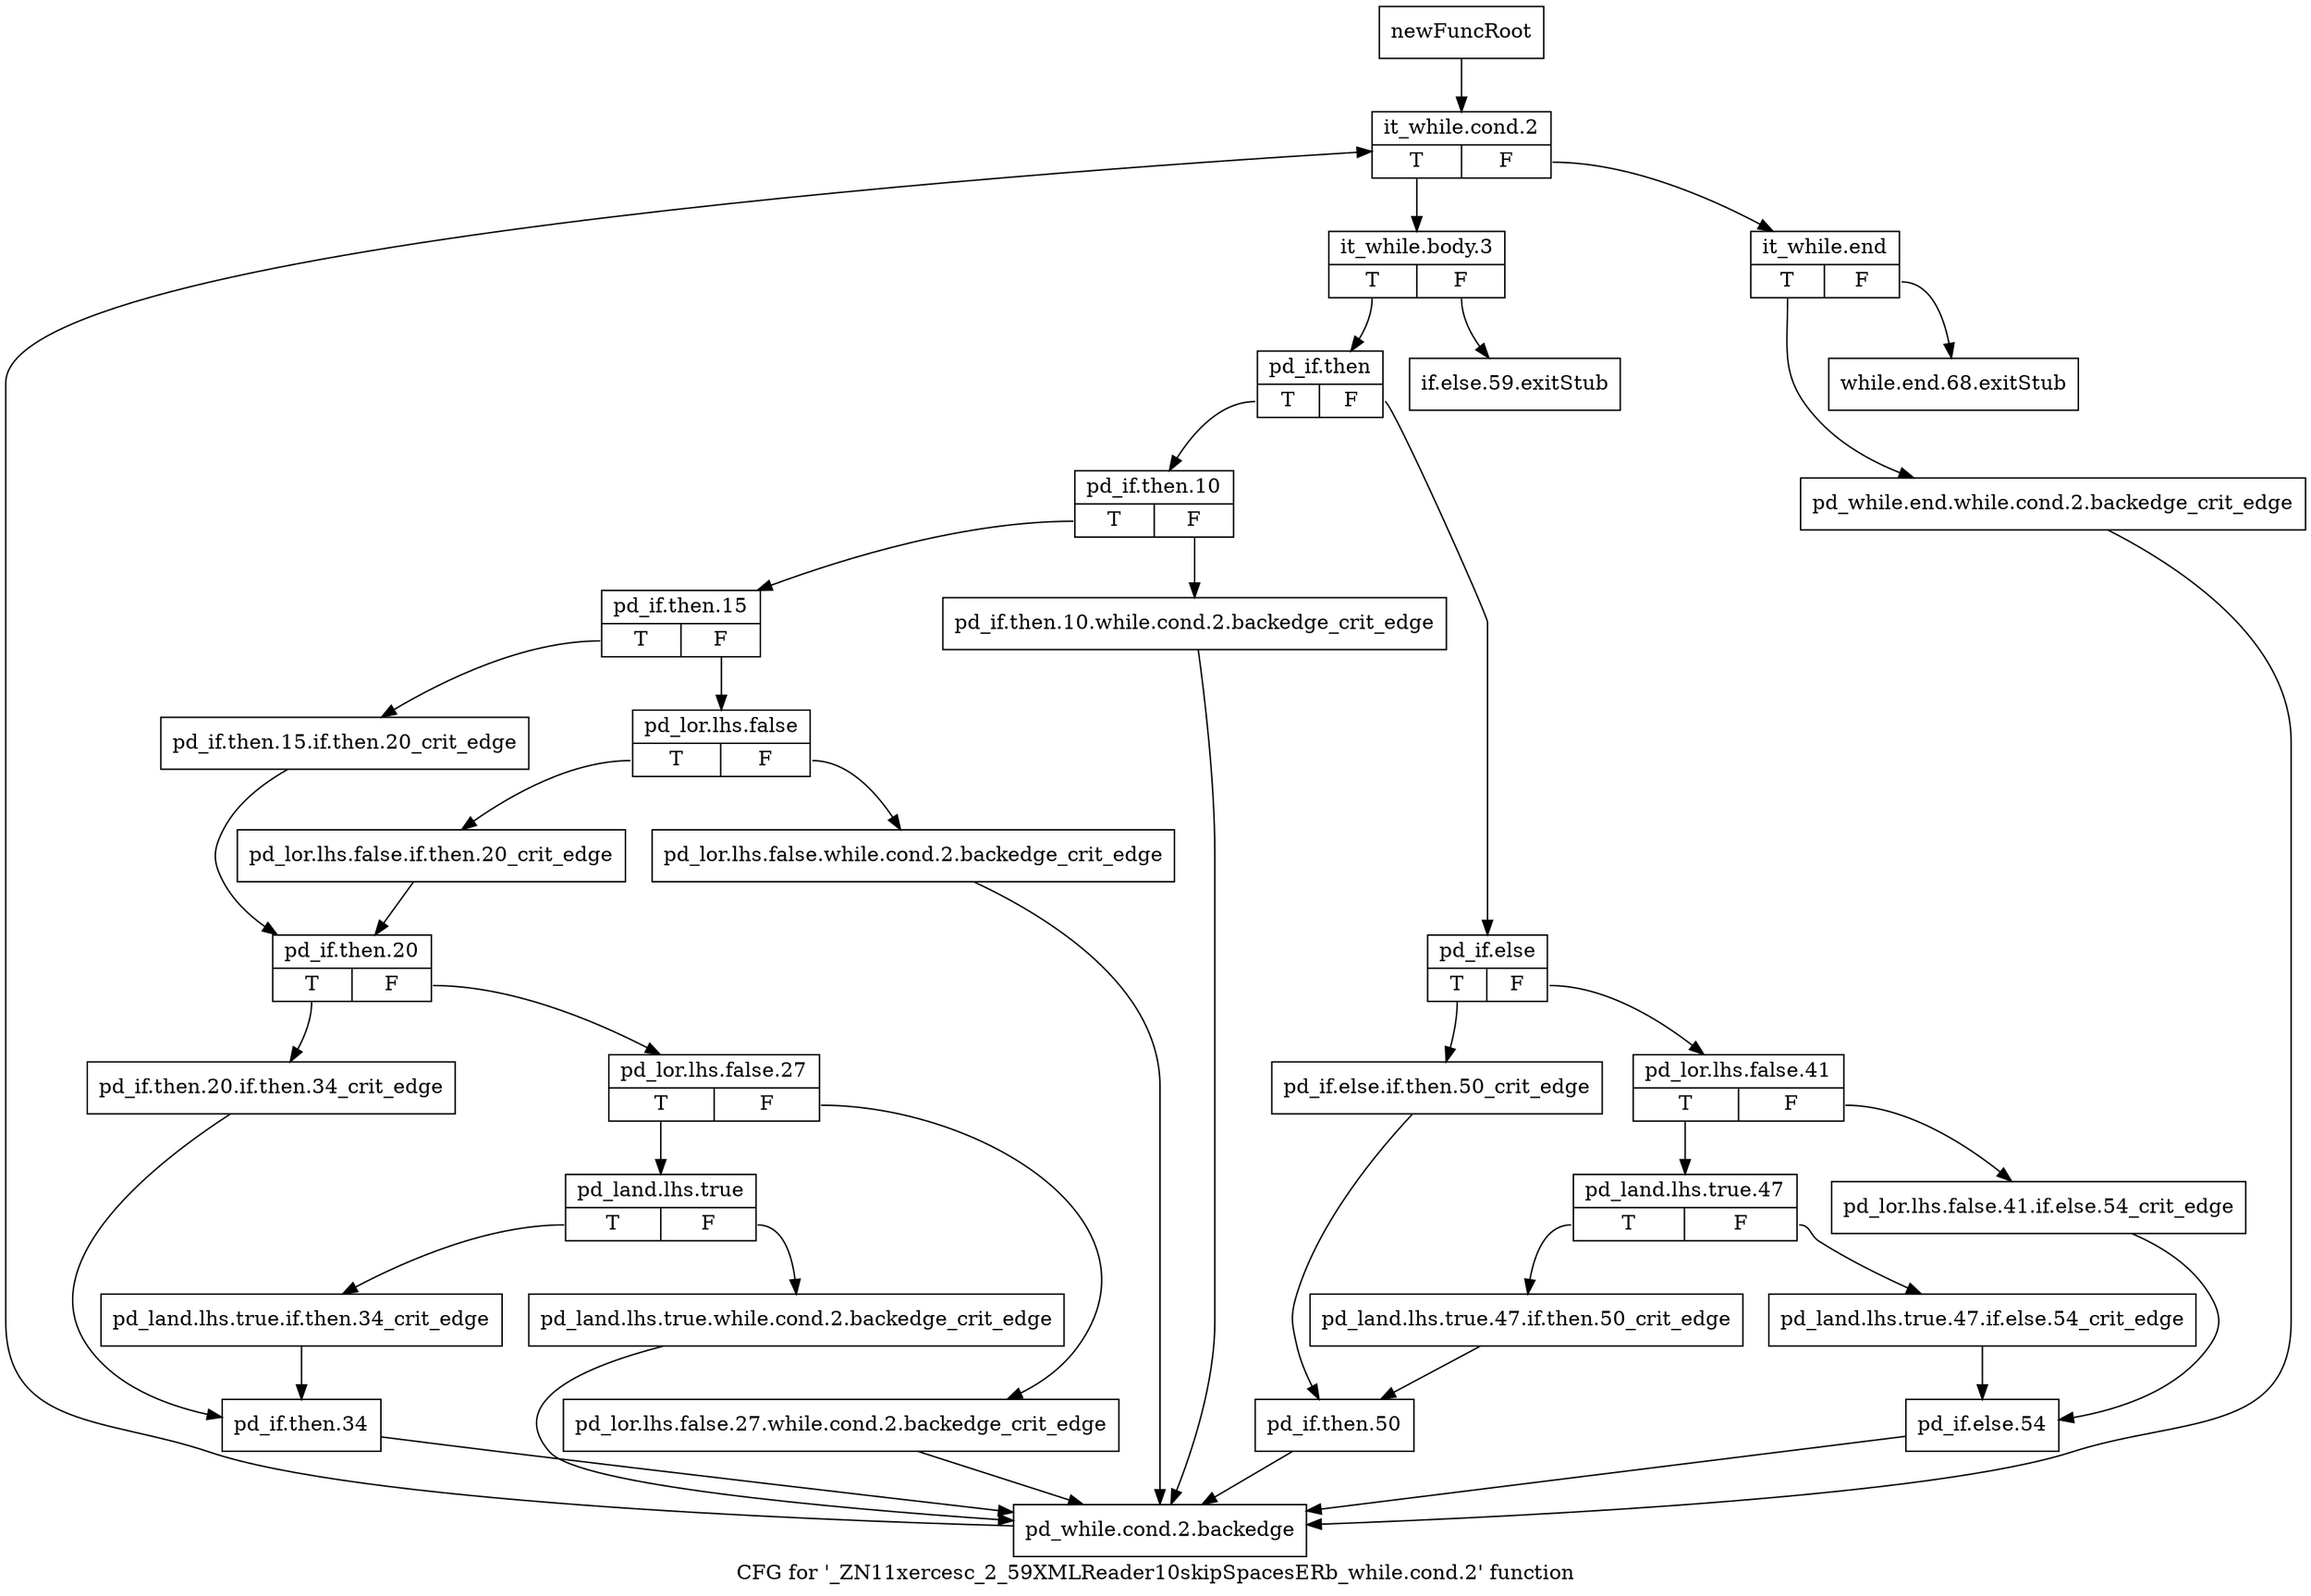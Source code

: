 digraph "CFG for '_ZN11xercesc_2_59XMLReader10skipSpacesERb_while.cond.2' function" {
	label="CFG for '_ZN11xercesc_2_59XMLReader10skipSpacesERb_while.cond.2' function";

	Node0x9b31570 [shape=record,label="{newFuncRoot}"];
	Node0x9b31570 -> Node0x9b37250;
	Node0x9b315c0 [shape=record,label="{while.end.68.exitStub}"];
	Node0x9b31610 [shape=record,label="{if.else.59.exitStub}"];
	Node0x9b37250 [shape=record,label="{it_while.cond.2|{<s0>T|<s1>F}}"];
	Node0x9b37250:s0 -> Node0x9b37340;
	Node0x9b37250:s1 -> Node0x9b372a0;
	Node0x9b372a0 [shape=record,label="{it_while.end|{<s0>T|<s1>F}}"];
	Node0x9b372a0:s0 -> Node0x9b372f0;
	Node0x9b372a0:s1 -> Node0x9b315c0;
	Node0x9b372f0 [shape=record,label="{pd_while.end.while.cond.2.backedge_crit_edge}"];
	Node0x9b372f0 -> Node0x9b37b60;
	Node0x9b37340 [shape=record,label="{it_while.body.3|{<s0>T|<s1>F}}"];
	Node0x9b37340:s0 -> Node0x9b37390;
	Node0x9b37340:s1 -> Node0x9b31610;
	Node0x9b37390 [shape=record,label="{pd_if.then|{<s0>T|<s1>F}}"];
	Node0x9b37390:s0 -> Node0x9b376b0;
	Node0x9b37390:s1 -> Node0x9b373e0;
	Node0x9b373e0 [shape=record,label="{pd_if.else|{<s0>T|<s1>F}}"];
	Node0x9b373e0:s0 -> Node0x9b37610;
	Node0x9b373e0:s1 -> Node0x9b37430;
	Node0x9b37430 [shape=record,label="{pd_lor.lhs.false.41|{<s0>T|<s1>F}}"];
	Node0x9b37430:s0 -> Node0x9b374d0;
	Node0x9b37430:s1 -> Node0x9b37480;
	Node0x9b37480 [shape=record,label="{pd_lor.lhs.false.41.if.else.54_crit_edge}"];
	Node0x9b37480 -> Node0x9b37570;
	Node0x9b374d0 [shape=record,label="{pd_land.lhs.true.47|{<s0>T|<s1>F}}"];
	Node0x9b374d0:s0 -> Node0x9b375c0;
	Node0x9b374d0:s1 -> Node0x9b37520;
	Node0x9b37520 [shape=record,label="{pd_land.lhs.true.47.if.else.54_crit_edge}"];
	Node0x9b37520 -> Node0x9b37570;
	Node0x9b37570 [shape=record,label="{pd_if.else.54}"];
	Node0x9b37570 -> Node0x9b37b60;
	Node0x9b375c0 [shape=record,label="{pd_land.lhs.true.47.if.then.50_crit_edge}"];
	Node0x9b375c0 -> Node0x9b37660;
	Node0x9b37610 [shape=record,label="{pd_if.else.if.then.50_crit_edge}"];
	Node0x9b37610 -> Node0x9b37660;
	Node0x9b37660 [shape=record,label="{pd_if.then.50}"];
	Node0x9b37660 -> Node0x9b37b60;
	Node0x9b376b0 [shape=record,label="{pd_if.then.10|{<s0>T|<s1>F}}"];
	Node0x9b376b0:s0 -> Node0x9b37750;
	Node0x9b376b0:s1 -> Node0x9b37700;
	Node0x9b37700 [shape=record,label="{pd_if.then.10.while.cond.2.backedge_crit_edge}"];
	Node0x9b37700 -> Node0x9b37b60;
	Node0x9b37750 [shape=record,label="{pd_if.then.15|{<s0>T|<s1>F}}"];
	Node0x9b37750:s0 -> Node0x9b37890;
	Node0x9b37750:s1 -> Node0x9b377a0;
	Node0x9b377a0 [shape=record,label="{pd_lor.lhs.false|{<s0>T|<s1>F}}"];
	Node0x9b377a0:s0 -> Node0x9b37840;
	Node0x9b377a0:s1 -> Node0x9b377f0;
	Node0x9b377f0 [shape=record,label="{pd_lor.lhs.false.while.cond.2.backedge_crit_edge}"];
	Node0x9b377f0 -> Node0x9b37b60;
	Node0x9b37840 [shape=record,label="{pd_lor.lhs.false.if.then.20_crit_edge}"];
	Node0x9b37840 -> Node0x9b378e0;
	Node0x9b37890 [shape=record,label="{pd_if.then.15.if.then.20_crit_edge}"];
	Node0x9b37890 -> Node0x9b378e0;
	Node0x9b378e0 [shape=record,label="{pd_if.then.20|{<s0>T|<s1>F}}"];
	Node0x9b378e0:s0 -> Node0x9b37ac0;
	Node0x9b378e0:s1 -> Node0x9b37930;
	Node0x9b37930 [shape=record,label="{pd_lor.lhs.false.27|{<s0>T|<s1>F}}"];
	Node0x9b37930:s0 -> Node0x9b379d0;
	Node0x9b37930:s1 -> Node0x9b37980;
	Node0x9b37980 [shape=record,label="{pd_lor.lhs.false.27.while.cond.2.backedge_crit_edge}"];
	Node0x9b37980 -> Node0x9b37b60;
	Node0x9b379d0 [shape=record,label="{pd_land.lhs.true|{<s0>T|<s1>F}}"];
	Node0x9b379d0:s0 -> Node0x9b37a70;
	Node0x9b379d0:s1 -> Node0x9b37a20;
	Node0x9b37a20 [shape=record,label="{pd_land.lhs.true.while.cond.2.backedge_crit_edge}"];
	Node0x9b37a20 -> Node0x9b37b60;
	Node0x9b37a70 [shape=record,label="{pd_land.lhs.true.if.then.34_crit_edge}"];
	Node0x9b37a70 -> Node0x9b37b10;
	Node0x9b37ac0 [shape=record,label="{pd_if.then.20.if.then.34_crit_edge}"];
	Node0x9b37ac0 -> Node0x9b37b10;
	Node0x9b37b10 [shape=record,label="{pd_if.then.34}"];
	Node0x9b37b10 -> Node0x9b37b60;
	Node0x9b37b60 [shape=record,label="{pd_while.cond.2.backedge}"];
	Node0x9b37b60 -> Node0x9b37250;
}
